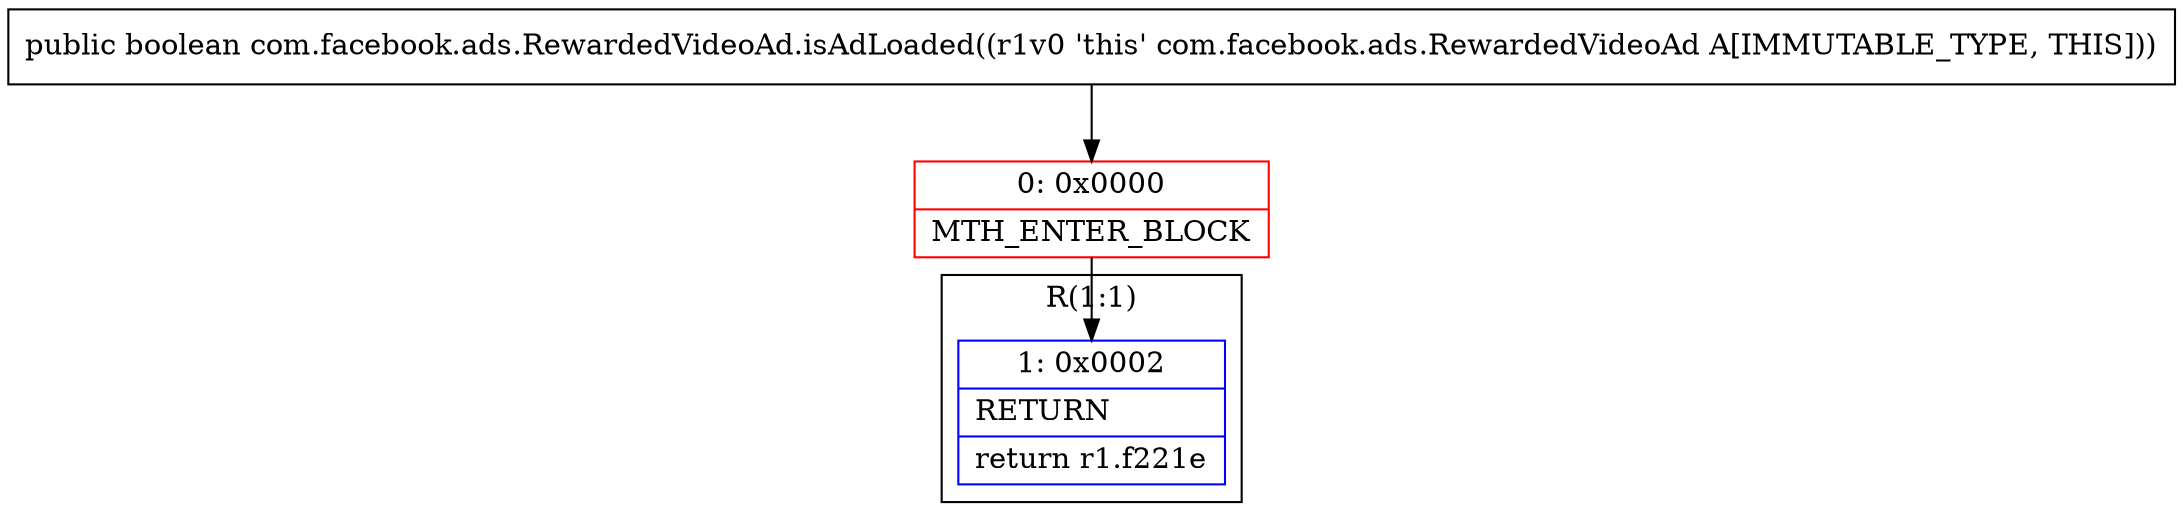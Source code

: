 digraph "CFG forcom.facebook.ads.RewardedVideoAd.isAdLoaded()Z" {
subgraph cluster_Region_1388271755 {
label = "R(1:1)";
node [shape=record,color=blue];
Node_1 [shape=record,label="{1\:\ 0x0002|RETURN\l|return r1.f221e\l}"];
}
Node_0 [shape=record,color=red,label="{0\:\ 0x0000|MTH_ENTER_BLOCK\l}"];
MethodNode[shape=record,label="{public boolean com.facebook.ads.RewardedVideoAd.isAdLoaded((r1v0 'this' com.facebook.ads.RewardedVideoAd A[IMMUTABLE_TYPE, THIS])) }"];
MethodNode -> Node_0;
Node_0 -> Node_1;
}

